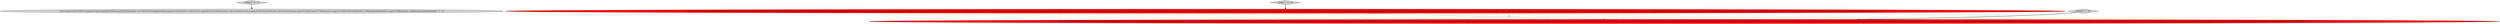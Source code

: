 digraph {
4 [style = filled, label = "toMap['0', '0', '1']", fillcolor = lightgray, shape = diamond image = "AAA0AAABBB3BBB"];
3 [style = filled, label = "return super.edu.fdu.CPPDG.tinypdg.pe.ExpressionInfo@15d5825.append(\"RestContext\",new DefaultFilteringObjectMap().append(\"allowBodyParam\",allowBodyParam).append(\"allowedMethodHeader\",allowedMethodHeaders).append(\"allowedMethodParams\",allowedMethodParams).append(\"allowedHeaderParams\",allowedHeaderParams).append(\"callHandler\",callHandler).append(\"clientVersionHeader\",clientVersionHeader).append(\"consumes\",consumes).append(\"debug\",debug).append(\"defaultRequestHeaders\",defaultRequestHeaders).append(\"defaultResponseHeaders\",defaultResponseHeaders).append(\"infoProvider\",infoProvider).append(\"logger\",logger).append(\"paramResolvers\",paramResolvers).append(\"parsers\",parsers).append(\"partParser\",partParser).append(\"partSerializer\",partSerializer).append(\"produces\",produces).append(\"properties\",properties).append(\"renderResponseStackTraces\",renderResponseStackTraces).append(\"resourceResolver\",resourceResolver).append(\"responseHandlers\",responseHandlers).append(\"serializers\",serializers).append(\"staticFileResponseHeaders\",staticFileResponseHeaders).append(\"staticFiles\",staticFiles).append(\"uriAuthority\",uriAuthority).append(\"uriContext\",uriContext).append(\"uriRelativity\",uriRelativity).append(\"uriResolution\",uriResolution).append(\"useClasspathResourceCaching\",useClasspathResourceCaching).append(\"useStackTraceHashes\",useStackTraceHashes))@@@3@@@['0', '1', '0']", fillcolor = red, shape = ellipse image = "AAA1AAABBB2BBB"];
1 [style = filled, label = "return super.edu.fdu.CPPDG.tinypdg.pe.ExpressionInfo@15d57a5.append(\"RestContext\",new DefaultFilteringObjectMap().append(\"allowBodyParam\",allowBodyParam).append(\"allowedMethodParams\",allowedMethodParams).append(\"allowHeaderParams\",allowHeaderParams).append(\"callHandler\",callHandler).append(\"clientVersionHeader\",clientVersionHeader).append(\"consumes\",consumes).append(\"debug\",debug).append(\"defaultRequestHeaders\",defaultRequestHeaders).append(\"defaultResponseHeaders\",defaultResponseHeaders).append(\"infoProvider\",infoProvider).append(\"logger\",logger).append(\"paramResolvers\",paramResolvers).append(\"parsers\",parsers).append(\"partParser\",partParser).append(\"partSerializer\",partSerializer).append(\"produces\",produces).append(\"properties\",properties).append(\"renderResponseStackTraces\",renderResponseStackTraces).append(\"resourceResolver\",resourceResolver).append(\"responseHandlers\",responseHandlers).append(\"serializers\",serializers).append(\"staticFileResponseHeaders\",staticFileResponseHeaders).append(\"staticFiles\",staticFiles).append(\"uriAuthority\",uriAuthority).append(\"uriContext\",uriContext).append(\"uriRelativity\",uriRelativity).append(\"uriResolution\",uriResolution).append(\"useClasspathResourceCaching\",useClasspathResourceCaching).append(\"useStackTraceHashes\",useStackTraceHashes))@@@3@@@['1', '0', '0']", fillcolor = red, shape = ellipse image = "AAA1AAABBB1BBB"];
0 [style = filled, label = "toMap['1', '0', '0']", fillcolor = lightgray, shape = diamond image = "AAA0AAABBB1BBB"];
2 [style = filled, label = "toMap['0', '1', '0']", fillcolor = lightgray, shape = diamond image = "AAA0AAABBB2BBB"];
5 [style = filled, label = "return super.edu.fdu.CPPDG.tinypdg.pe.ExpressionInfo@15d58a9.append(\"HtmlSerializer\",new DefaultFilteringObjectMap().append(\"uriAnchorText\",uriAnchorText).append(\"detectLabelParameters\",detectLabelParameters).append(\"detectLinksInStrings\",detectLinksInStrings).append(\"labelParameter\",labelParameter).append(\"addKeyValueTableHeaders\",addKeyValueTableHeaders).append(\"addBeanTypes\",addBeanTypes))@@@3@@@['0', '0', '1']", fillcolor = lightgray, shape = ellipse image = "AAA0AAABBB3BBB"];
2->3 [style = bold, label=""];
1->3 [style = dashed, label="0"];
4->5 [style = bold, label=""];
0->1 [style = bold, label=""];
}
